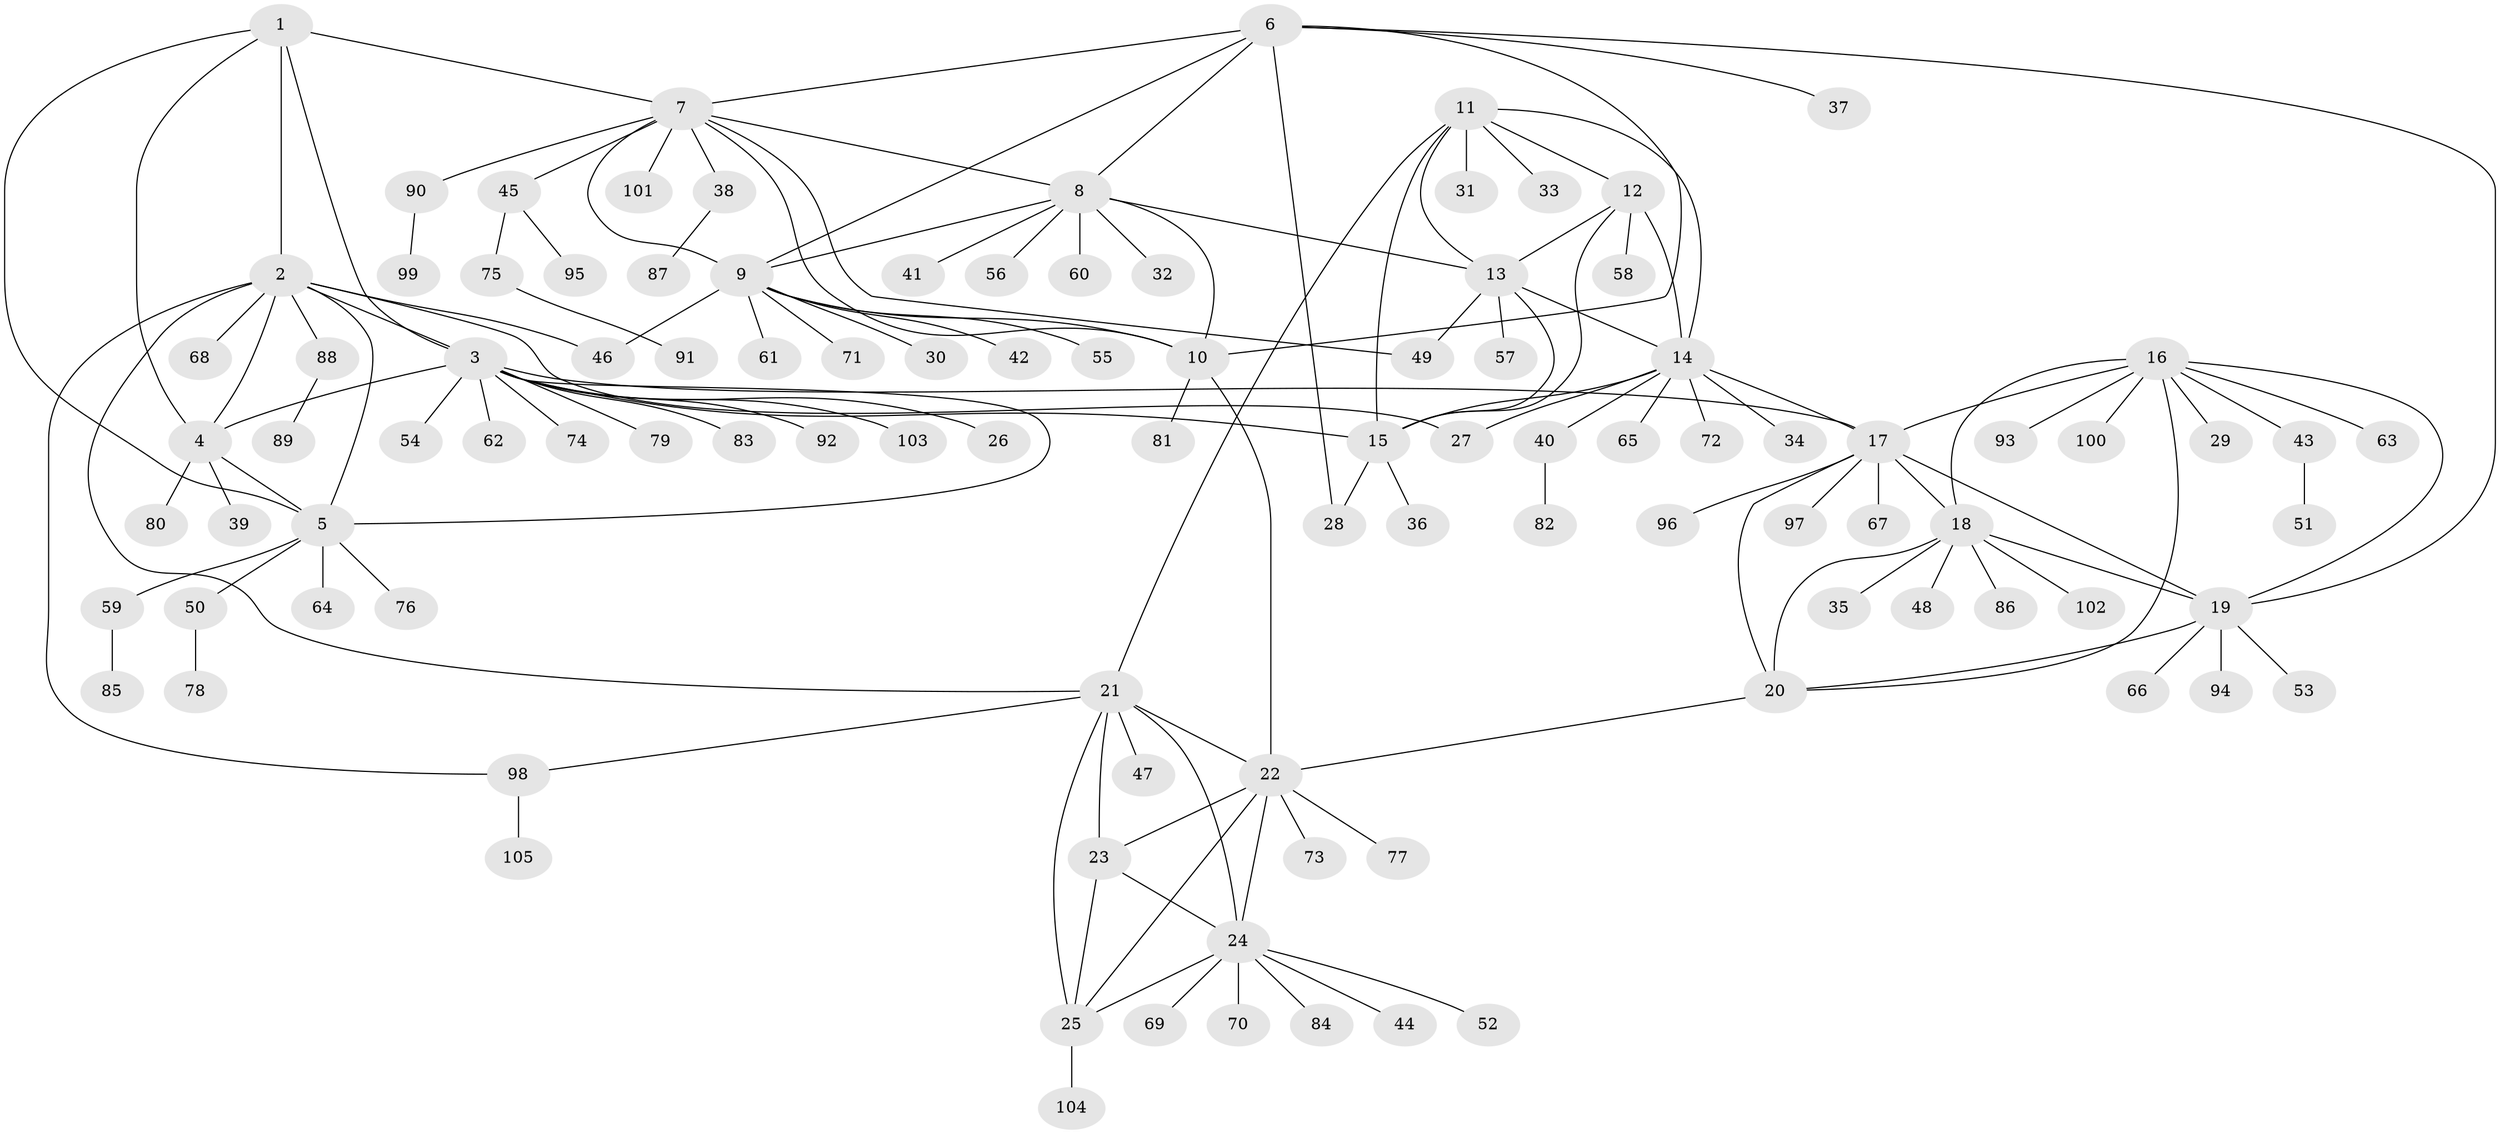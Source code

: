 // coarse degree distribution, {4: 0.015873015873015872, 6: 0.015873015873015872, 5: 0.015873015873015872, 10: 0.031746031746031744, 2: 0.031746031746031744, 1: 0.8253968253968254, 13: 0.015873015873015872, 9: 0.015873015873015872, 12: 0.015873015873015872, 15: 0.015873015873015872}
// Generated by graph-tools (version 1.1) at 2025/58/03/04/25 21:58:18]
// undirected, 105 vertices, 145 edges
graph export_dot {
graph [start="1"]
  node [color=gray90,style=filled];
  1;
  2;
  3;
  4;
  5;
  6;
  7;
  8;
  9;
  10;
  11;
  12;
  13;
  14;
  15;
  16;
  17;
  18;
  19;
  20;
  21;
  22;
  23;
  24;
  25;
  26;
  27;
  28;
  29;
  30;
  31;
  32;
  33;
  34;
  35;
  36;
  37;
  38;
  39;
  40;
  41;
  42;
  43;
  44;
  45;
  46;
  47;
  48;
  49;
  50;
  51;
  52;
  53;
  54;
  55;
  56;
  57;
  58;
  59;
  60;
  61;
  62;
  63;
  64;
  65;
  66;
  67;
  68;
  69;
  70;
  71;
  72;
  73;
  74;
  75;
  76;
  77;
  78;
  79;
  80;
  81;
  82;
  83;
  84;
  85;
  86;
  87;
  88;
  89;
  90;
  91;
  92;
  93;
  94;
  95;
  96;
  97;
  98;
  99;
  100;
  101;
  102;
  103;
  104;
  105;
  1 -- 2;
  1 -- 3;
  1 -- 4;
  1 -- 5;
  1 -- 7;
  2 -- 3;
  2 -- 4;
  2 -- 5;
  2 -- 21;
  2 -- 27;
  2 -- 46;
  2 -- 68;
  2 -- 88;
  2 -- 98;
  3 -- 4;
  3 -- 5;
  3 -- 15;
  3 -- 17;
  3 -- 26;
  3 -- 54;
  3 -- 62;
  3 -- 74;
  3 -- 79;
  3 -- 83;
  3 -- 92;
  3 -- 103;
  4 -- 5;
  4 -- 39;
  4 -- 80;
  5 -- 50;
  5 -- 59;
  5 -- 64;
  5 -- 76;
  6 -- 7;
  6 -- 8;
  6 -- 9;
  6 -- 10;
  6 -- 19;
  6 -- 28;
  6 -- 37;
  7 -- 8;
  7 -- 9;
  7 -- 10;
  7 -- 38;
  7 -- 45;
  7 -- 49;
  7 -- 90;
  7 -- 101;
  8 -- 9;
  8 -- 10;
  8 -- 13;
  8 -- 32;
  8 -- 41;
  8 -- 56;
  8 -- 60;
  9 -- 10;
  9 -- 30;
  9 -- 42;
  9 -- 46;
  9 -- 55;
  9 -- 61;
  9 -- 71;
  10 -- 22;
  10 -- 81;
  11 -- 12;
  11 -- 13;
  11 -- 14;
  11 -- 15;
  11 -- 21;
  11 -- 31;
  11 -- 33;
  12 -- 13;
  12 -- 14;
  12 -- 15;
  12 -- 58;
  13 -- 14;
  13 -- 15;
  13 -- 49;
  13 -- 57;
  14 -- 15;
  14 -- 17;
  14 -- 27;
  14 -- 34;
  14 -- 40;
  14 -- 65;
  14 -- 72;
  15 -- 28;
  15 -- 36;
  16 -- 17;
  16 -- 18;
  16 -- 19;
  16 -- 20;
  16 -- 29;
  16 -- 43;
  16 -- 63;
  16 -- 93;
  16 -- 100;
  17 -- 18;
  17 -- 19;
  17 -- 20;
  17 -- 67;
  17 -- 96;
  17 -- 97;
  18 -- 19;
  18 -- 20;
  18 -- 35;
  18 -- 48;
  18 -- 86;
  18 -- 102;
  19 -- 20;
  19 -- 53;
  19 -- 66;
  19 -- 94;
  20 -- 22;
  21 -- 22;
  21 -- 23;
  21 -- 24;
  21 -- 25;
  21 -- 47;
  21 -- 98;
  22 -- 23;
  22 -- 24;
  22 -- 25;
  22 -- 73;
  22 -- 77;
  23 -- 24;
  23 -- 25;
  24 -- 25;
  24 -- 44;
  24 -- 52;
  24 -- 69;
  24 -- 70;
  24 -- 84;
  25 -- 104;
  38 -- 87;
  40 -- 82;
  43 -- 51;
  45 -- 75;
  45 -- 95;
  50 -- 78;
  59 -- 85;
  75 -- 91;
  88 -- 89;
  90 -- 99;
  98 -- 105;
}
